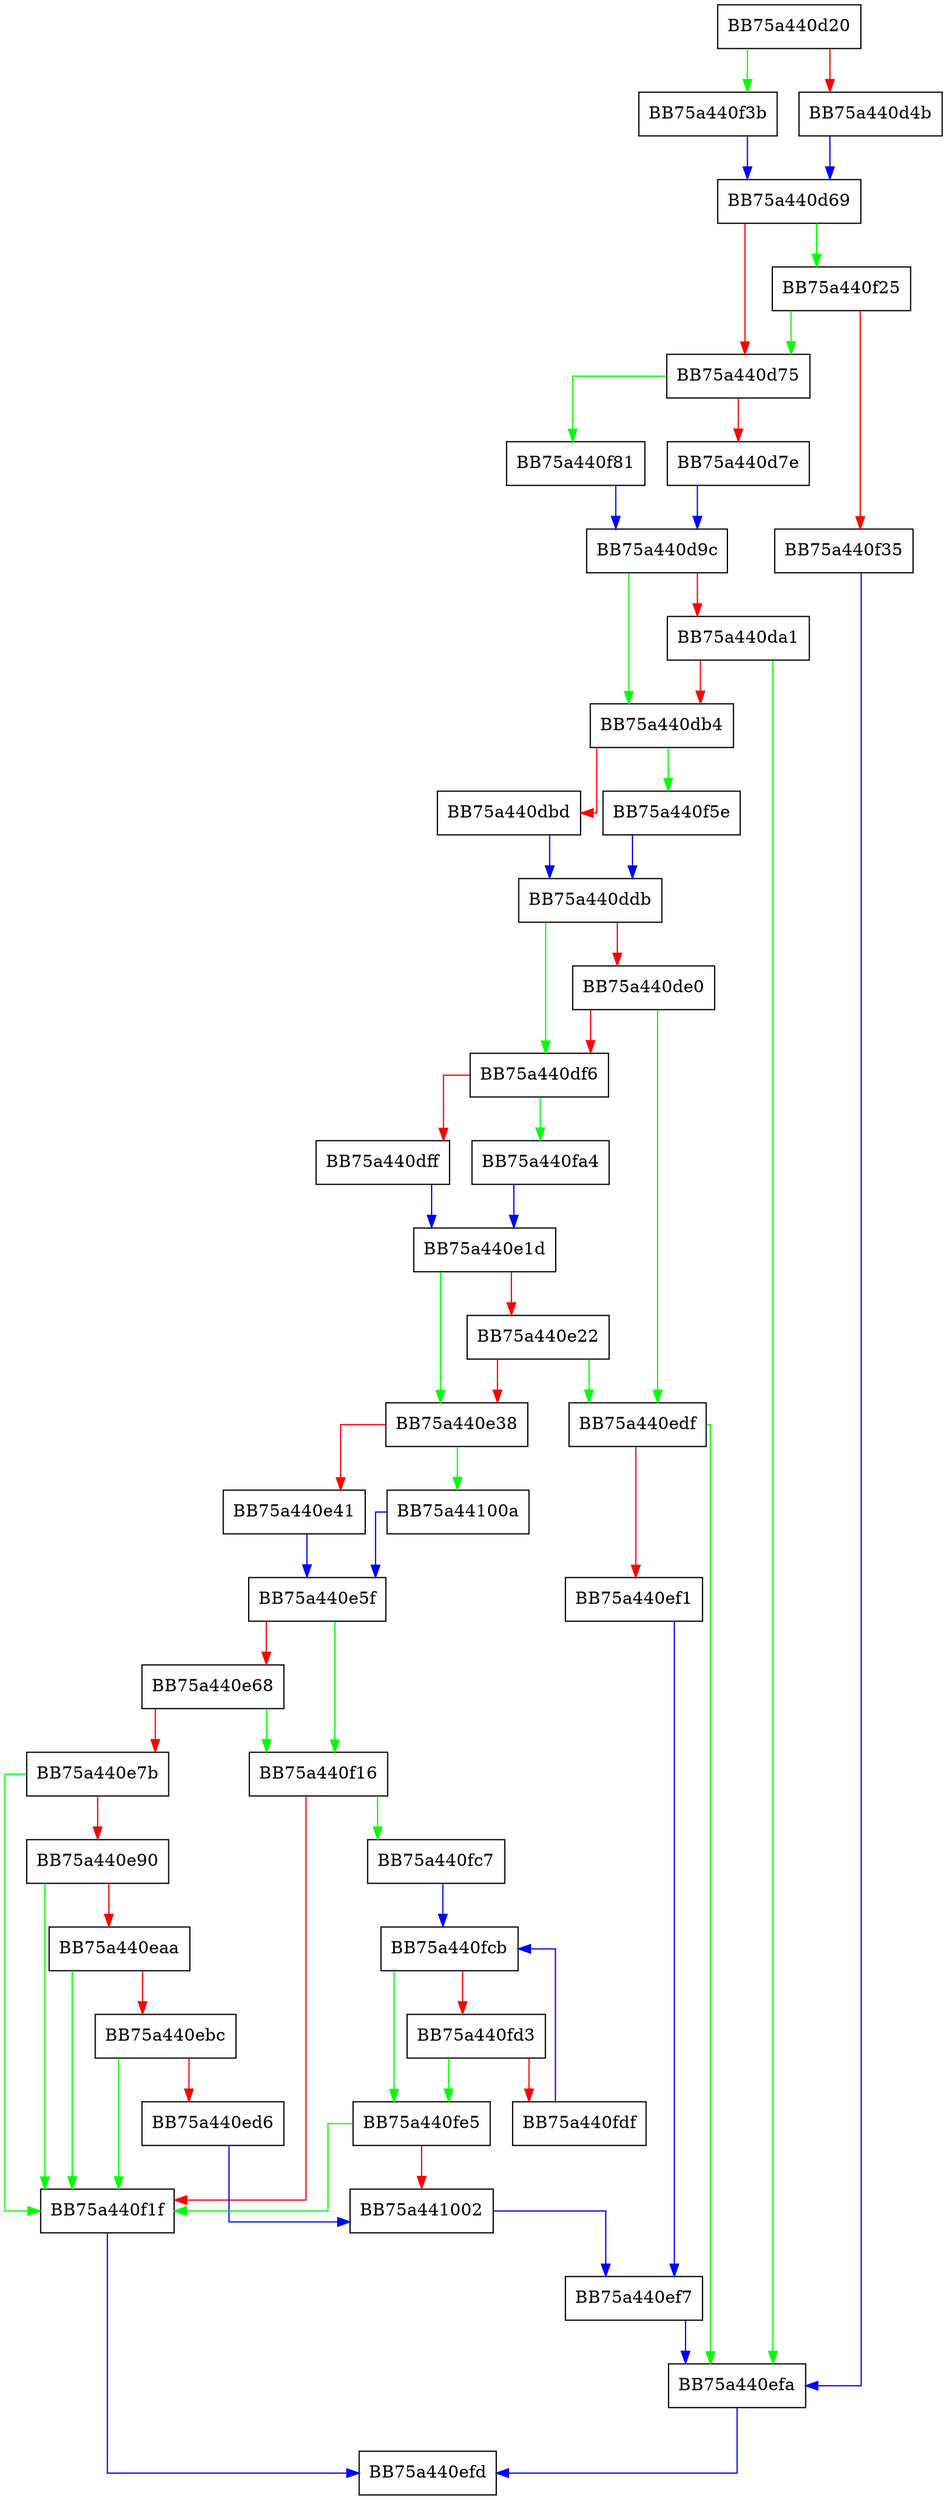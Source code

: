 digraph FindPackage {
  node [shape="box"];
  graph [splines=ortho];
  BB75a440d20 -> BB75a440f3b [color="green"];
  BB75a440d20 -> BB75a440d4b [color="red"];
  BB75a440d4b -> BB75a440d69 [color="blue"];
  BB75a440d69 -> BB75a440f25 [color="green"];
  BB75a440d69 -> BB75a440d75 [color="red"];
  BB75a440d75 -> BB75a440f81 [color="green"];
  BB75a440d75 -> BB75a440d7e [color="red"];
  BB75a440d7e -> BB75a440d9c [color="blue"];
  BB75a440d9c -> BB75a440db4 [color="green"];
  BB75a440d9c -> BB75a440da1 [color="red"];
  BB75a440da1 -> BB75a440efa [color="green"];
  BB75a440da1 -> BB75a440db4 [color="red"];
  BB75a440db4 -> BB75a440f5e [color="green"];
  BB75a440db4 -> BB75a440dbd [color="red"];
  BB75a440dbd -> BB75a440ddb [color="blue"];
  BB75a440ddb -> BB75a440df6 [color="green"];
  BB75a440ddb -> BB75a440de0 [color="red"];
  BB75a440de0 -> BB75a440edf [color="green"];
  BB75a440de0 -> BB75a440df6 [color="red"];
  BB75a440df6 -> BB75a440fa4 [color="green"];
  BB75a440df6 -> BB75a440dff [color="red"];
  BB75a440dff -> BB75a440e1d [color="blue"];
  BB75a440e1d -> BB75a440e38 [color="green"];
  BB75a440e1d -> BB75a440e22 [color="red"];
  BB75a440e22 -> BB75a440edf [color="green"];
  BB75a440e22 -> BB75a440e38 [color="red"];
  BB75a440e38 -> BB75a44100a [color="green"];
  BB75a440e38 -> BB75a440e41 [color="red"];
  BB75a440e41 -> BB75a440e5f [color="blue"];
  BB75a440e5f -> BB75a440f16 [color="green"];
  BB75a440e5f -> BB75a440e68 [color="red"];
  BB75a440e68 -> BB75a440f16 [color="green"];
  BB75a440e68 -> BB75a440e7b [color="red"];
  BB75a440e7b -> BB75a440f1f [color="green"];
  BB75a440e7b -> BB75a440e90 [color="red"];
  BB75a440e90 -> BB75a440f1f [color="green"];
  BB75a440e90 -> BB75a440eaa [color="red"];
  BB75a440eaa -> BB75a440f1f [color="green"];
  BB75a440eaa -> BB75a440ebc [color="red"];
  BB75a440ebc -> BB75a440f1f [color="green"];
  BB75a440ebc -> BB75a440ed6 [color="red"];
  BB75a440ed6 -> BB75a441002 [color="blue"];
  BB75a440edf -> BB75a440efa [color="green"];
  BB75a440edf -> BB75a440ef1 [color="red"];
  BB75a440ef1 -> BB75a440ef7 [color="blue"];
  BB75a440ef7 -> BB75a440efa [color="blue"];
  BB75a440efa -> BB75a440efd [color="blue"];
  BB75a440f16 -> BB75a440fc7 [color="green"];
  BB75a440f16 -> BB75a440f1f [color="red"];
  BB75a440f1f -> BB75a440efd [color="blue"];
  BB75a440f25 -> BB75a440d75 [color="green"];
  BB75a440f25 -> BB75a440f35 [color="red"];
  BB75a440f35 -> BB75a440efa [color="blue"];
  BB75a440f3b -> BB75a440d69 [color="blue"];
  BB75a440f5e -> BB75a440ddb [color="blue"];
  BB75a440f81 -> BB75a440d9c [color="blue"];
  BB75a440fa4 -> BB75a440e1d [color="blue"];
  BB75a440fc7 -> BB75a440fcb [color="blue"];
  BB75a440fcb -> BB75a440fe5 [color="green"];
  BB75a440fcb -> BB75a440fd3 [color="red"];
  BB75a440fd3 -> BB75a440fe5 [color="green"];
  BB75a440fd3 -> BB75a440fdf [color="red"];
  BB75a440fdf -> BB75a440fcb [color="blue"];
  BB75a440fe5 -> BB75a440f1f [color="green"];
  BB75a440fe5 -> BB75a441002 [color="red"];
  BB75a441002 -> BB75a440ef7 [color="blue"];
  BB75a44100a -> BB75a440e5f [color="blue"];
}
